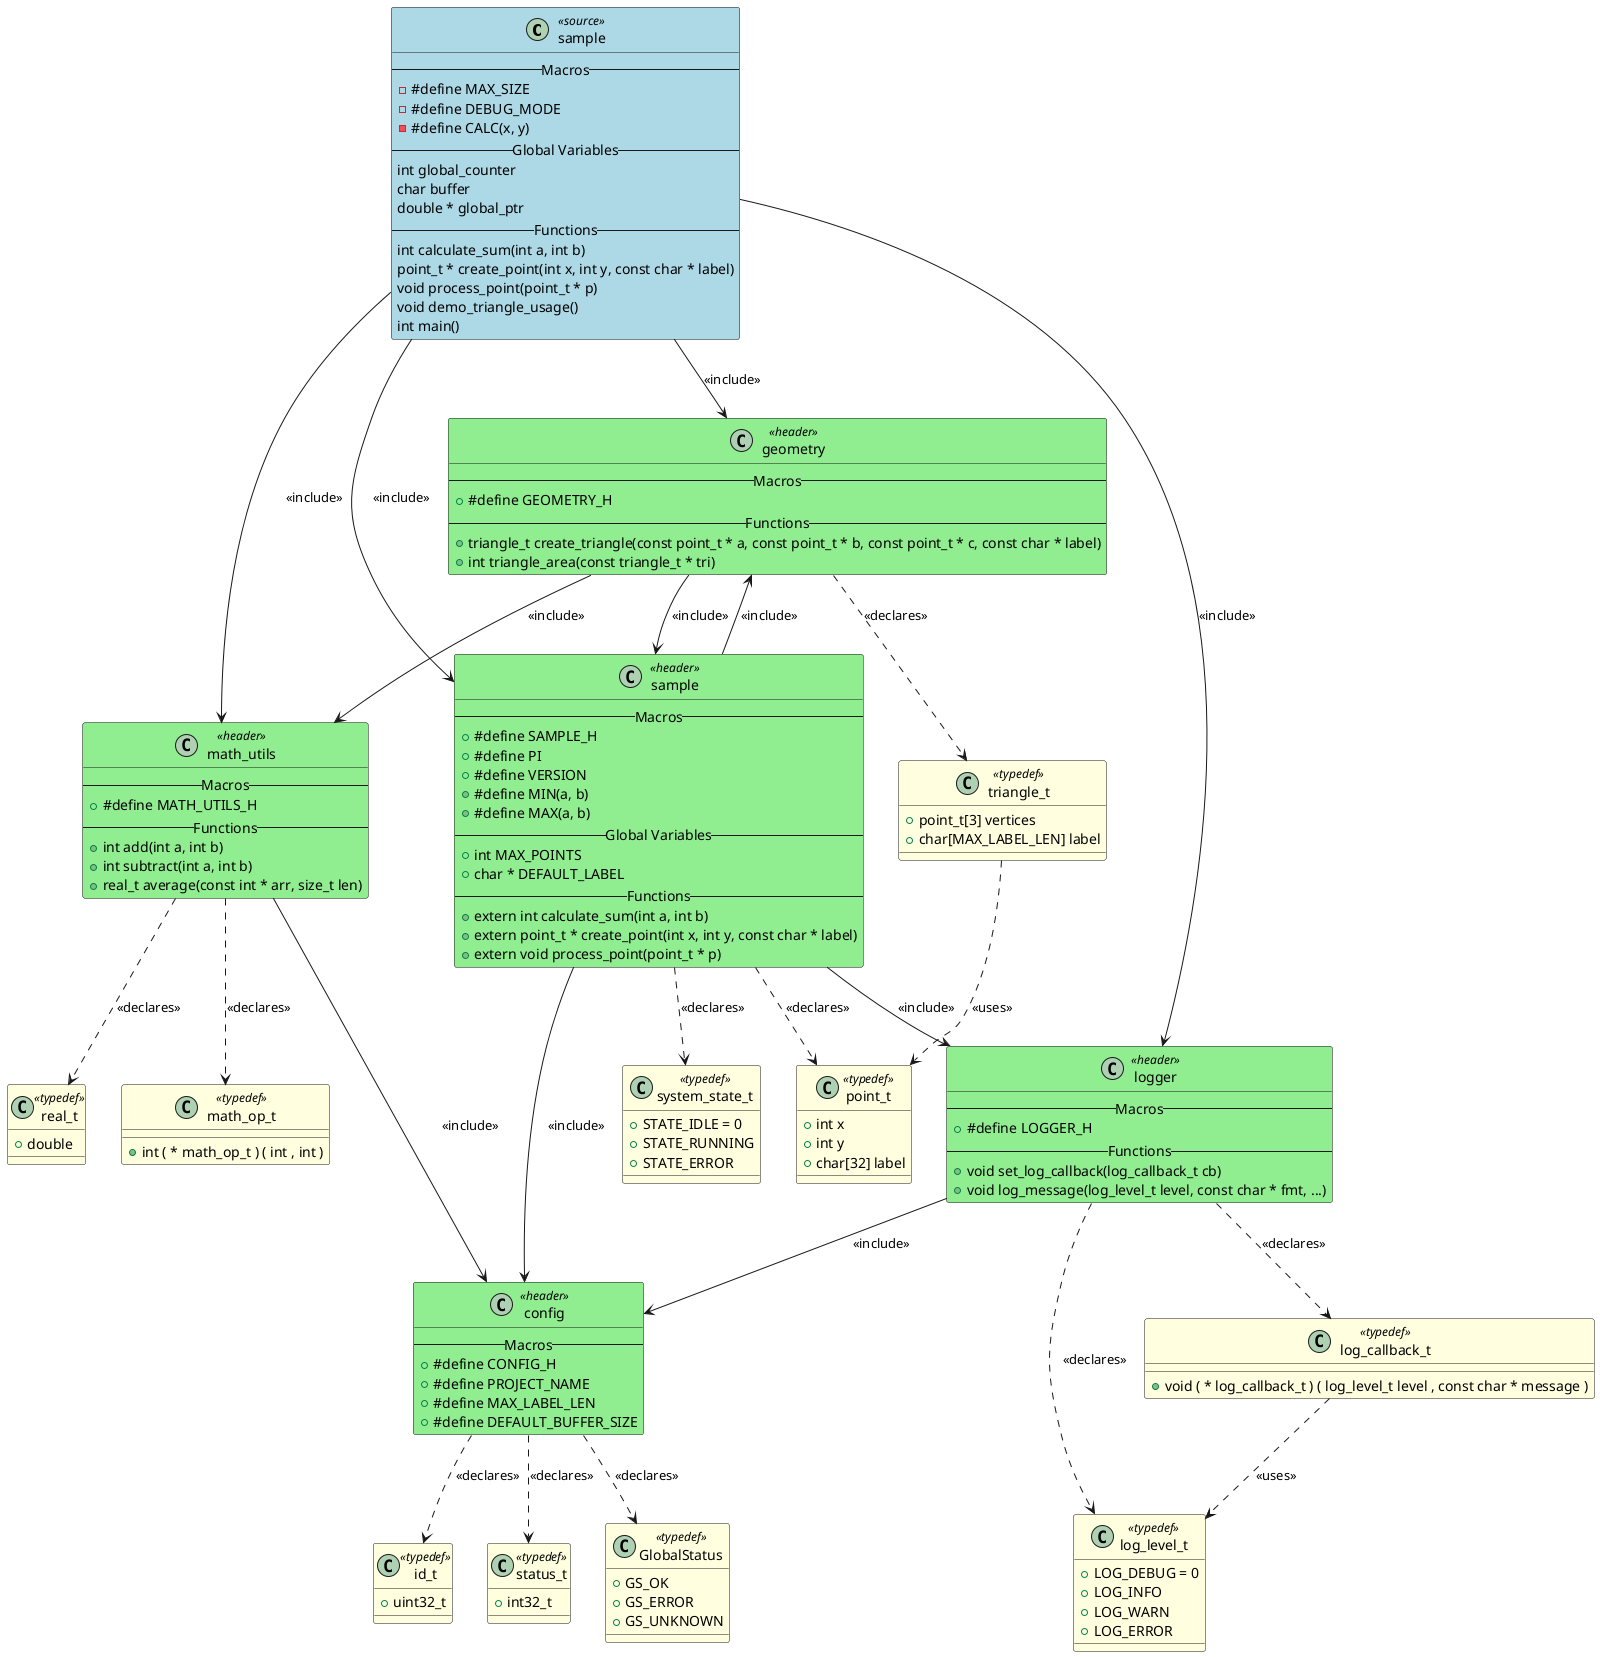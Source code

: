 @startuml sample

class "sample" as SAMPLE <<source>> #LightBlue
{
    -- Macros --
    - #define MAX_SIZE
    - #define DEBUG_MODE
    - #define CALC(x, y)
    -- Global Variables --
    int global_counter
    char buffer
    double * global_ptr
    -- Functions --
    int calculate_sum(int a, int b)
    point_t * create_point(int x, int y, const char * label)
    void process_point(point_t * p)
    void demo_triangle_usage()
    int main()
}

class "math_utils" as HEADER_MATH_UTILS <<header>> #LightGreen
{
    -- Macros --
    + #define MATH_UTILS_H
    -- Functions --
    + int add(int a, int b)
    + int subtract(int a, int b)
    + real_t average(const int * arr, size_t len)
}

class "config" as HEADER_CONFIG <<header>> #LightGreen
{
    -- Macros --
    + #define CONFIG_H
    + #define PROJECT_NAME
    + #define MAX_LABEL_LEN
    + #define DEFAULT_BUFFER_SIZE
}

class "logger" as HEADER_LOGGER <<header>> #LightGreen
{
    -- Macros --
    + #define LOGGER_H
    -- Functions --
    + void set_log_callback(log_callback_t cb)
    + void log_message(log_level_t level, const char * fmt, ...)
}

class "geometry" as HEADER_GEOMETRY <<header>> #LightGreen
{
    -- Macros --
    + #define GEOMETRY_H
    -- Functions --
    + triangle_t create_triangle(const point_t * a, const point_t * b, const point_t * c, const char * label)
    + int triangle_area(const triangle_t * tri)
}

class "sample" as HEADER_SAMPLE <<header>> #LightGreen
{
    -- Macros --
    + #define SAMPLE_H
    + #define PI
    + #define VERSION
    + #define MIN(a, b)
    + #define MAX(a, b)
    -- Global Variables --
    + int MAX_POINTS
    + char * DEFAULT_LABEL
    -- Functions --
    + extern int calculate_sum(int a, int b)
    + extern point_t * create_point(int x, int y, const char * label)
    + extern void process_point(point_t * p)
}

class "real_t" as TYPEDEF_REAL_T <<typedef>> #LightYellow
{
    + double
}

class "math_op_t" as TYPEDEF_MATH_OP_T <<typedef>> #LightYellow
{
    + int ( * math_op_t ) ( int , int )
}

class "GlobalStatus" as TYPEDEF_GLOBALSTATUS <<typedef>> #LightYellow
{
    + GS_OK
    + GS_ERROR
    + GS_UNKNOWN
}

class "id_t" as TYPEDEF_ID_T <<typedef>> #LightYellow
{
    + uint32_t
}

class "status_t" as TYPEDEF_STATUS_T <<typedef>> #LightYellow
{
    + int32_t
}

class "log_level_t" as TYPEDEF_LOG_LEVEL_T <<typedef>> #LightYellow
{
    + LOG_DEBUG = 0
    + LOG_INFO
    + LOG_WARN
    + LOG_ERROR
}

class "log_callback_t" as TYPEDEF_LOG_CALLBACK_T <<typedef>> #LightYellow
{
    + void ( * log_callback_t ) ( log_level_t level , const char * message )
}

class "triangle_t" as TYPEDEF_TRIANGLE_T <<typedef>> #LightYellow
{
    + point_t[3] vertices
    + char[MAX_LABEL_LEN] label
}

class "point_t" as TYPEDEF_POINT_T <<typedef>> #LightYellow
{
    + int x
    + int y
    + char[32] label
}

class "system_state_t" as TYPEDEF_SYSTEM_STATE_T <<typedef>> #LightYellow
{
    + STATE_IDLE = 0
    + STATE_RUNNING
    + STATE_ERROR
}


' Include relationships
SAMPLE --> HEADER_MATH_UTILS : <<include>>
SAMPLE --> HEADER_LOGGER : <<include>>
SAMPLE --> HEADER_GEOMETRY : <<include>>
SAMPLE --> HEADER_SAMPLE : <<include>>
HEADER_MATH_UTILS --> HEADER_CONFIG : <<include>>
HEADER_LOGGER --> HEADER_CONFIG : <<include>>
HEADER_GEOMETRY --> HEADER_MATH_UTILS : <<include>>
HEADER_GEOMETRY --> HEADER_SAMPLE : <<include>>
HEADER_SAMPLE --> HEADER_GEOMETRY : <<include>>
HEADER_SAMPLE --> HEADER_CONFIG : <<include>>
HEADER_SAMPLE --> HEADER_LOGGER : <<include>>

' Declaration relationships
HEADER_MATH_UTILS ..> TYPEDEF_REAL_T : <<declares>>
HEADER_MATH_UTILS ..> TYPEDEF_MATH_OP_T : <<declares>>
HEADER_CONFIG ..> TYPEDEF_GLOBALSTATUS : <<declares>>
HEADER_CONFIG ..> TYPEDEF_ID_T : <<declares>>
HEADER_CONFIG ..> TYPEDEF_STATUS_T : <<declares>>
HEADER_LOGGER ..> TYPEDEF_LOG_LEVEL_T : <<declares>>
HEADER_LOGGER ..> TYPEDEF_LOG_CALLBACK_T : <<declares>>
HEADER_GEOMETRY ..> TYPEDEF_TRIANGLE_T : <<declares>>
HEADER_SAMPLE ..> TYPEDEF_POINT_T : <<declares>>
HEADER_SAMPLE ..> TYPEDEF_SYSTEM_STATE_T : <<declares>>

' Uses relationships
TYPEDEF_LOG_CALLBACK_T ..> TYPEDEF_LOG_LEVEL_T : <<uses>>
TYPEDEF_TRIANGLE_T ..> TYPEDEF_POINT_T : <<uses>>

@enduml
